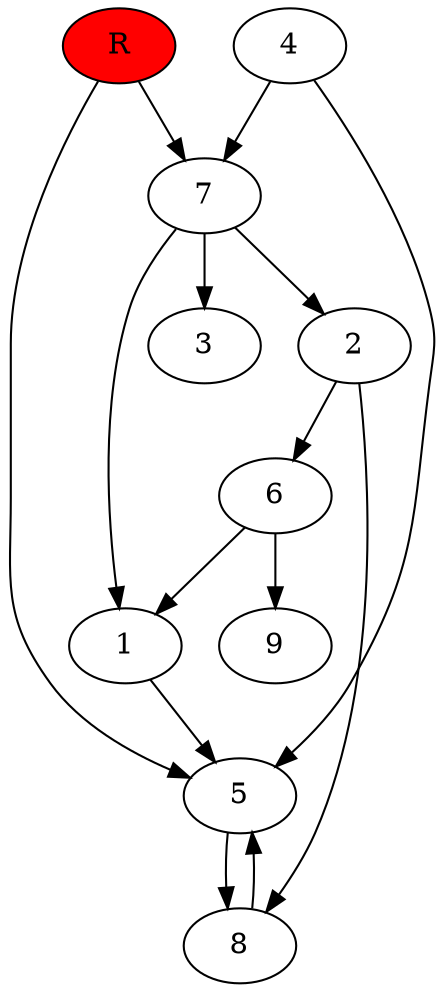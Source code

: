 digraph prb61773 {
	1
	2
	3
	4
	5
	6
	7
	8
	R [fillcolor="#ff0000" style=filled]
	1 -> 5
	2 -> 6
	2 -> 8
	4 -> 5
	4 -> 7
	5 -> 8
	6 -> 1
	6 -> 9
	7 -> 1
	7 -> 2
	7 -> 3
	8 -> 5
	R -> 5
	R -> 7
}
